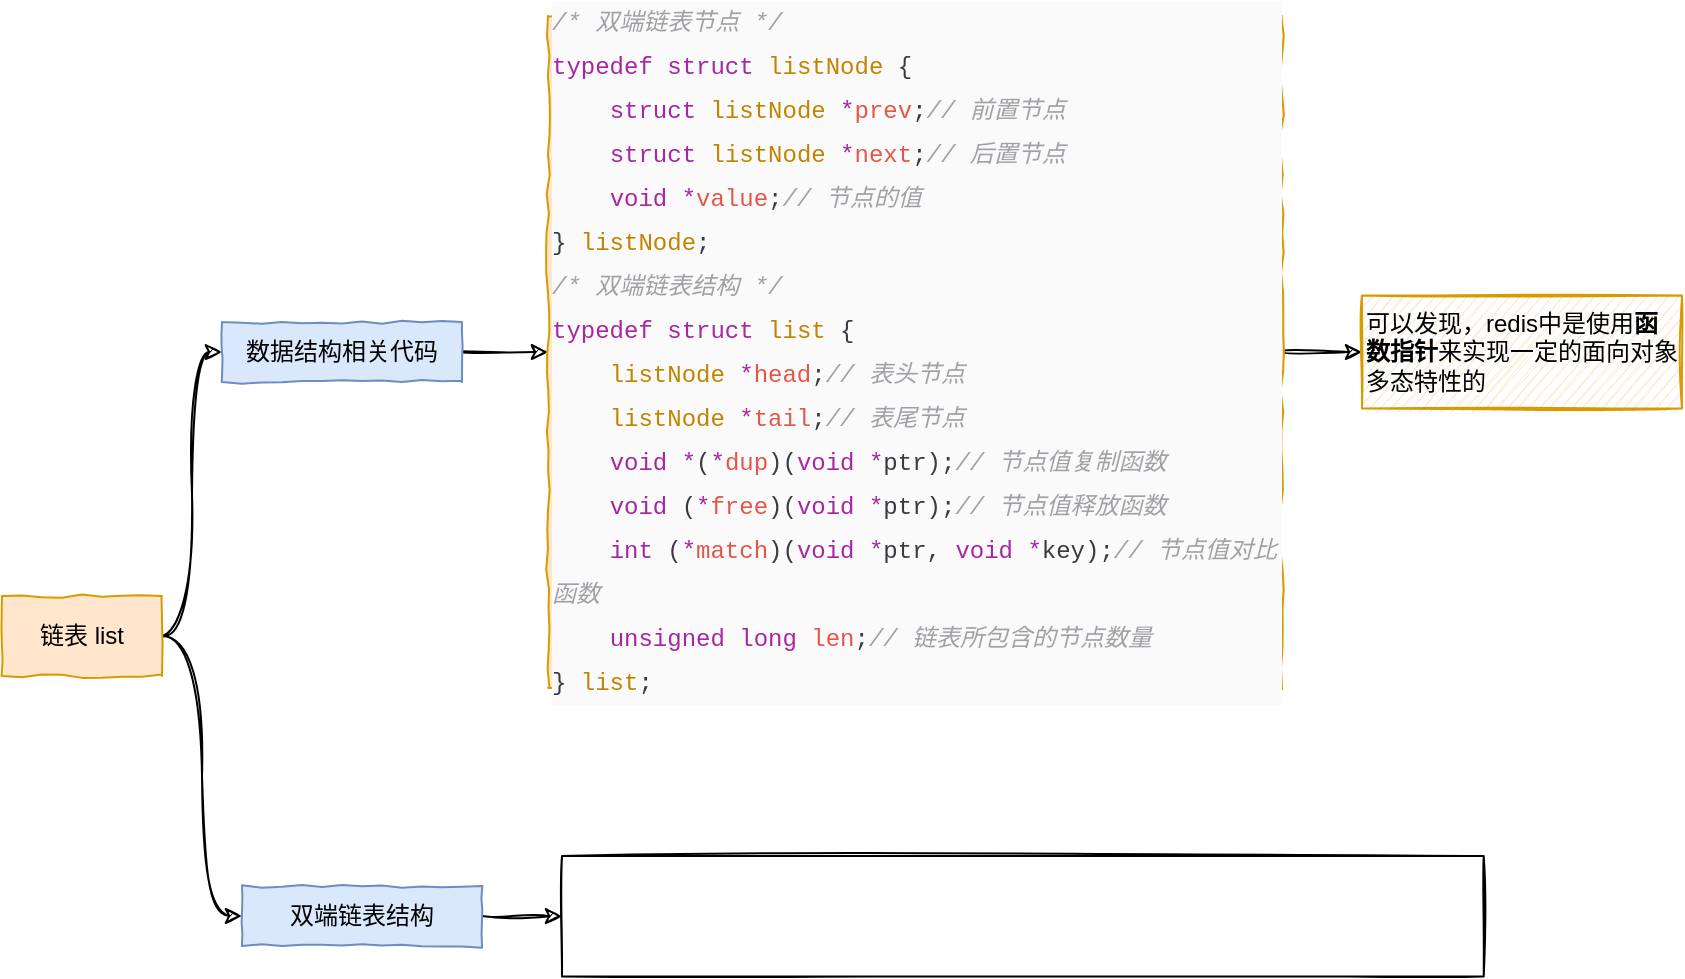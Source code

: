 <mxfile>
    <diagram id="H2HbESEU0GgYGBUPKNEj" name="第 1 页">
        <mxGraphModel dx="888" dy="670" grid="1" gridSize="10" guides="1" tooltips="1" connect="1" arrows="1" fold="1" page="1" pageScale="1" pageWidth="827" pageHeight="1169" math="0" shadow="0">
            <root>
                <mxCell id="0"/>
                <mxCell id="1" parent="0"/>
                <mxCell id="4" style="edgeStyle=orthogonalEdgeStyle;html=1;exitX=1;exitY=0.5;exitDx=0;exitDy=0;entryX=0;entryY=0.5;entryDx=0;entryDy=0;sketch=1;curved=1;" edge="1" parent="1" source="2" target="3">
                    <mxGeometry relative="1" as="geometry"/>
                </mxCell>
                <mxCell id="8" style="edgeStyle=orthogonalEdgeStyle;curved=1;sketch=1;html=1;exitX=1;exitY=0.5;exitDx=0;exitDy=0;entryX=0;entryY=0.5;entryDx=0;entryDy=0;fontSize=12;" edge="1" parent="1" source="2" target="7">
                    <mxGeometry relative="1" as="geometry"/>
                </mxCell>
                <mxCell id="2" value="链表 list" style="rounded=0;whiteSpace=wrap;html=1;fillColor=#ffe6cc;strokeColor=#d79b00;comic=1;" vertex="1" parent="1">
                    <mxGeometry x="40" y="310" width="80" height="40" as="geometry"/>
                </mxCell>
                <mxCell id="6" style="edgeStyle=orthogonalEdgeStyle;curved=1;sketch=1;html=1;exitX=1;exitY=0.5;exitDx=0;exitDy=0;entryX=0;entryY=0.5;entryDx=0;entryDy=0;fontSize=12;" edge="1" parent="1" source="3" target="5">
                    <mxGeometry relative="1" as="geometry"/>
                </mxCell>
                <mxCell id="3" value="数据结构相关代码" style="rounded=0;whiteSpace=wrap;html=1;comic=1;fillColor=#dae8fc;strokeColor=#6c8ebf;" vertex="1" parent="1">
                    <mxGeometry x="150" y="173" width="120" height="30" as="geometry"/>
                </mxCell>
                <mxCell id="12" style="edgeStyle=orthogonalEdgeStyle;curved=1;sketch=1;html=1;exitX=1;exitY=0.5;exitDx=0;exitDy=0;entryX=0;entryY=0.5;entryDx=0;entryDy=0;fontSize=12;" edge="1" parent="1" source="5" target="11">
                    <mxGeometry relative="1" as="geometry"/>
                </mxCell>
                <mxCell id="5" value="&lt;div style=&quot;color: rgb(56 , 58 , 66) ; background-color: rgb(250 , 250 , 250) ; font-family: &amp;#34;consolas&amp;#34; , &amp;#34;courier new&amp;#34; , monospace ; line-height: 22px&quot;&gt;&lt;div&gt;&lt;span style=&quot;color: #a0a1a7 ; font-style: italic&quot;&gt;/*&amp;nbsp;&lt;/span&gt;&lt;span style=&quot;color: rgb(160 , 161 , 167) ; font-style: italic&quot;&gt;双端链表节点&amp;nbsp;&lt;/span&gt;&lt;span style=&quot;color: rgb(160 , 161 , 167) ; font-style: italic&quot;&gt;*/&lt;/span&gt;&lt;/div&gt;&lt;div&gt;&lt;span style=&quot;color: #a626a4&quot;&gt;typedef&lt;/span&gt; &lt;span style=&quot;color: #a626a4&quot;&gt;struct&lt;/span&gt; &lt;span style=&quot;color: #c18401&quot;&gt;listNode&lt;/span&gt; {&lt;/div&gt;&lt;div&gt;&amp;nbsp; &amp;nbsp; &lt;span style=&quot;color: #a626a4&quot;&gt;struct&lt;/span&gt; &lt;span style=&quot;color: #c18401&quot;&gt;listNode&lt;/span&gt; &lt;span style=&quot;color: #a626a4&quot;&gt;*&lt;/span&gt;&lt;span style=&quot;color: #e45649&quot;&gt;prev&lt;/span&gt;;&lt;span style=&quot;color: rgb(160 , 161 , 167) ; font-style: italic&quot;&gt;// 前置节点&lt;/span&gt;&lt;/div&gt;&lt;div&gt;&amp;nbsp; &amp;nbsp; &lt;span style=&quot;color: #a626a4&quot;&gt;struct&lt;/span&gt; &lt;span style=&quot;color: #c18401&quot;&gt;listNode&lt;/span&gt; &lt;span style=&quot;color: #a626a4&quot;&gt;*&lt;/span&gt;&lt;span style=&quot;color: #e45649&quot;&gt;next&lt;/span&gt;;&lt;span style=&quot;color: rgb(160 , 161 , 167) ; font-style: italic&quot;&gt;// 后置节点&lt;/span&gt;&lt;/div&gt;&lt;div&gt;&amp;nbsp; &amp;nbsp; &lt;span style=&quot;color: #a626a4&quot;&gt;void&lt;/span&gt; &lt;span style=&quot;color: #a626a4&quot;&gt;*&lt;/span&gt;&lt;span style=&quot;color: #e45649&quot;&gt;value&lt;/span&gt;;&lt;span style=&quot;color: rgb(160 , 161 , 167) ; font-style: italic&quot;&gt;// 节点的值&lt;/span&gt;&lt;/div&gt;&lt;div&gt;} &lt;span style=&quot;color: #c18401&quot;&gt;listNode&lt;/span&gt;;&lt;/div&gt;&lt;div&gt;&lt;div style=&quot;font-family: &amp;#34;consolas&amp;#34; , &amp;#34;courier new&amp;#34; , monospace ; line-height: 22px&quot;&gt;&lt;div&gt;&lt;span style=&quot;color: #a0a1a7 ; font-style: italic&quot;&gt;/*&amp;nbsp;&lt;/span&gt;&lt;span style=&quot;color: rgb(160 , 161 , 167) ; font-style: italic&quot;&gt;双端链表结构&amp;nbsp;&lt;/span&gt;&lt;span style=&quot;color: rgb(160 , 161 , 167) ; font-style: italic&quot;&gt;*/&lt;/span&gt;&lt;/div&gt;&lt;div&gt;&lt;span style=&quot;color: #a626a4&quot;&gt;typedef&lt;/span&gt; &lt;span style=&quot;color: #a626a4&quot;&gt;struct&lt;/span&gt; &lt;span style=&quot;color: #c18401&quot;&gt;list&lt;/span&gt; {&lt;/div&gt;&lt;div&gt;&amp;nbsp; &amp;nbsp; &lt;span style=&quot;color: #c18401&quot;&gt;listNode&lt;/span&gt; &lt;span style=&quot;color: #a626a4&quot;&gt;*&lt;/span&gt;&lt;span style=&quot;color: #e45649&quot;&gt;head&lt;/span&gt;;&lt;span style=&quot;color: rgb(160 , 161 , 167) ; font-style: italic&quot;&gt;// 表头节点&lt;/span&gt;&lt;/div&gt;&lt;div&gt;&amp;nbsp; &amp;nbsp; &lt;span style=&quot;color: #c18401&quot;&gt;listNode&lt;/span&gt; &lt;span style=&quot;color: #a626a4&quot;&gt;*&lt;/span&gt;&lt;span style=&quot;color: #e45649&quot;&gt;tail&lt;/span&gt;;&lt;span style=&quot;color: rgb(160 , 161 , 167) ; font-style: italic&quot;&gt;// 表尾节点&lt;/span&gt;&lt;/div&gt;&lt;div&gt;&amp;nbsp; &amp;nbsp; &lt;span style=&quot;color: #a626a4&quot;&gt;void&lt;/span&gt; &lt;span style=&quot;color: #a626a4&quot;&gt;*&lt;/span&gt;(&lt;span style=&quot;color: #a626a4&quot;&gt;*&lt;/span&gt;&lt;span style=&quot;color: #e45649&quot;&gt;dup&lt;/span&gt;)(&lt;span style=&quot;color: #a626a4&quot;&gt;void&lt;/span&gt; &lt;span style=&quot;color: #a626a4&quot;&gt;*&lt;/span&gt;ptr);&lt;span style=&quot;color: rgb(160 , 161 , 167) ; font-style: italic&quot;&gt;// 节点值复制函数&lt;/span&gt;&lt;/div&gt;&lt;div&gt;&amp;nbsp; &amp;nbsp; &lt;span style=&quot;color: #a626a4&quot;&gt;void&lt;/span&gt; (&lt;span style=&quot;color: #a626a4&quot;&gt;*&lt;/span&gt;&lt;span style=&quot;color: #e45649&quot;&gt;free&lt;/span&gt;)(&lt;span style=&quot;color: #a626a4&quot;&gt;void&lt;/span&gt; &lt;span style=&quot;color: #a626a4&quot;&gt;*&lt;/span&gt;ptr);&lt;span style=&quot;color: rgb(160 , 161 , 167) ; font-style: italic&quot;&gt;// 节点值释放函数&lt;/span&gt;&lt;/div&gt;&lt;div&gt;&amp;nbsp; &amp;nbsp; &lt;span style=&quot;color: #a626a4&quot;&gt;int&lt;/span&gt; (&lt;span style=&quot;color: #a626a4&quot;&gt;*&lt;/span&gt;&lt;span style=&quot;color: #e45649&quot;&gt;match&lt;/span&gt;)(&lt;span style=&quot;color: #a626a4&quot;&gt;void&lt;/span&gt; &lt;span style=&quot;color: #a626a4&quot;&gt;*&lt;/span&gt;ptr, &lt;span style=&quot;color: #a626a4&quot;&gt;void&lt;/span&gt; &lt;span style=&quot;color: #a626a4&quot;&gt;*&lt;/span&gt;key);&lt;span style=&quot;color: rgb(160 , 161 , 167) ; font-style: italic&quot;&gt;// 节点值对比函数&lt;/span&gt;&lt;/div&gt;&lt;div&gt;&amp;nbsp; &amp;nbsp; &lt;span style=&quot;color: #a626a4&quot;&gt;unsigned&lt;/span&gt; &lt;span style=&quot;color: #a626a4&quot;&gt;long&lt;/span&gt; &lt;span style=&quot;color: #e45649&quot;&gt;len&lt;/span&gt;;&lt;span style=&quot;color: rgb(160 , 161 , 167) ; font-style: italic&quot;&gt;// 链表所包含的节点数量&lt;/span&gt;&lt;/div&gt;&lt;div&gt;} &lt;span style=&quot;color: #c18401&quot;&gt;list&lt;/span&gt;;&lt;/div&gt;&lt;/div&gt;&lt;/div&gt;&lt;/div&gt;" style="rounded=0;whiteSpace=wrap;html=1;fillColor=#ffe6cc;strokeColor=#d79b00;comic=1;align=left;" vertex="1" parent="1">
                    <mxGeometry x="313" y="20" width="367" height="336" as="geometry"/>
                </mxCell>
                <mxCell id="10" style="edgeStyle=orthogonalEdgeStyle;curved=1;sketch=1;html=1;exitX=1;exitY=0.5;exitDx=0;exitDy=0;entryX=0;entryY=0.5;entryDx=0;entryDy=0;fontSize=12;" edge="1" parent="1" source="7" target="9">
                    <mxGeometry relative="1" as="geometry"/>
                </mxCell>
                <mxCell id="7" value="双端链表结构" style="rounded=0;whiteSpace=wrap;html=1;comic=1;fillColor=#dae8fc;strokeColor=#6c8ebf;" vertex="1" parent="1">
                    <mxGeometry x="160" y="455" width="120" height="30" as="geometry"/>
                </mxCell>
                <mxCell id="9" value="" style="shape=image;imageAspect=0;aspect=fixed;verticalLabelPosition=bottom;verticalAlign=top;comic=1;fontSize=12;image=https://codereaper-image-bed.oss-cn-shenzhen.aliyuncs.com/img/image-20220908122119893.png;imageBorder=default;sketch=1;" vertex="1" parent="1">
                    <mxGeometry x="320" y="440" width="460.86" height="60.27" as="geometry"/>
                </mxCell>
                <mxCell id="11" value="可以发现，redis中是使用&lt;b&gt;函数指针&lt;/b&gt;来实现一定的面向对象多态特性的" style="rounded=0;whiteSpace=wrap;html=1;fillColor=#ffe6cc;strokeColor=#d79b00;comic=1;sketch=1;align=left;" vertex="1" parent="1">
                    <mxGeometry x="720" y="159.75" width="160" height="56.5" as="geometry"/>
                </mxCell>
            </root>
        </mxGraphModel>
    </diagram>
</mxfile>